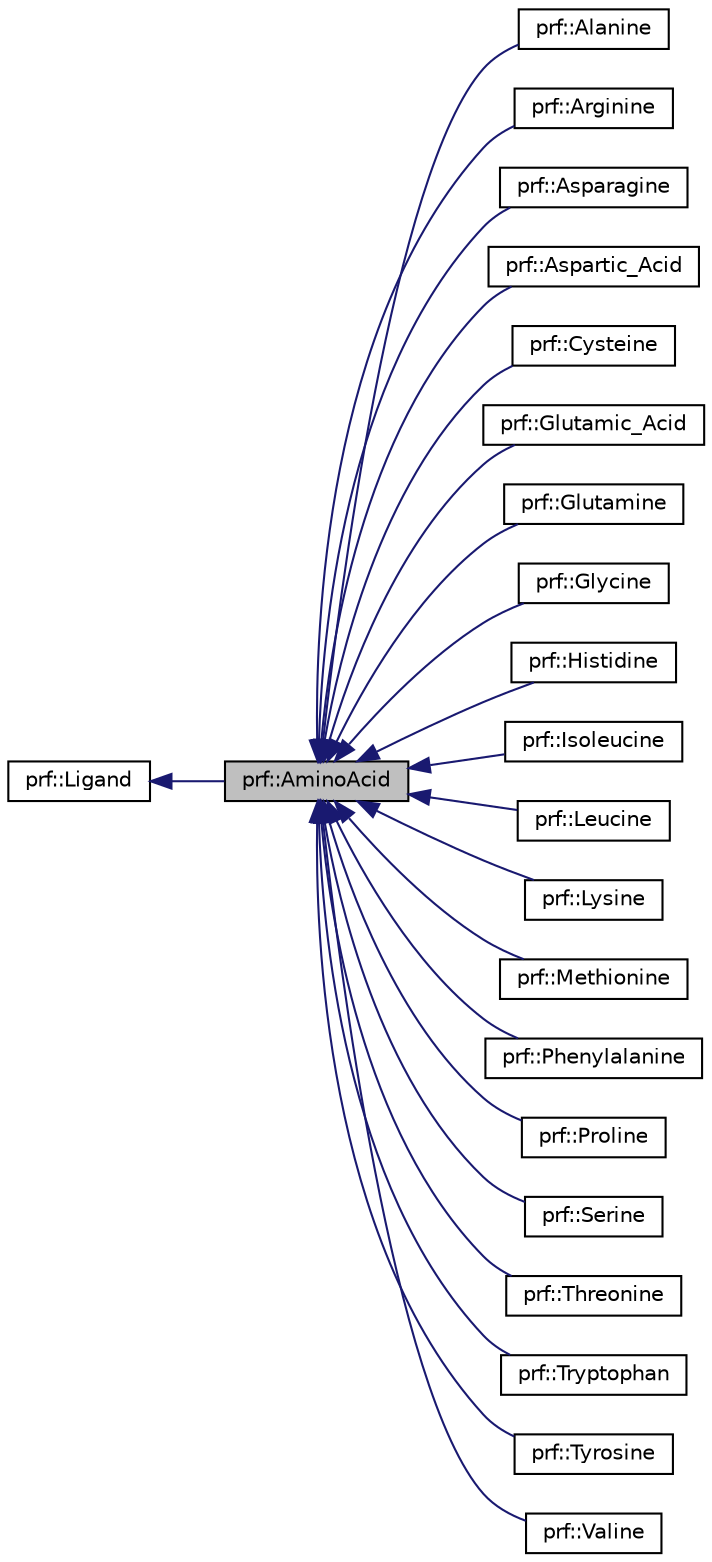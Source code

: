 digraph "prf::AminoAcid"
{
  bgcolor="transparent";
  edge [fontname="Helvetica",fontsize="10",labelfontname="Helvetica",labelfontsize="10"];
  node [fontname="Helvetica",fontsize="10",shape=record];
  rankdir="LR";
  Node1 [label="prf::AminoAcid",height=0.2,width=0.4,color="black", fillcolor="grey75", style="filled" fontcolor="black"];
  Node2 -> Node1 [dir="back",color="midnightblue",fontsize="10",style="solid",fontname="Helvetica"];
  Node2 [label="prf::Ligand",height=0.2,width=0.4,color="black",URL="$classprf_1_1Ligand.html",tooltip="An abstract class providing a base for amino acids and capping groups."];
  Node1 -> Node3 [dir="back",color="midnightblue",fontsize="10",style="solid",fontname="Helvetica"];
  Node3 [label="prf::Alanine",height=0.2,width=0.4,color="black",URL="$classprf_1_1Alanine.html",tooltip="Alanine."];
  Node1 -> Node4 [dir="back",color="midnightblue",fontsize="10",style="solid",fontname="Helvetica"];
  Node4 [label="prf::Arginine",height=0.2,width=0.4,color="black",URL="$classprf_1_1Arginine.html",tooltip="Arginine."];
  Node1 -> Node5 [dir="back",color="midnightblue",fontsize="10",style="solid",fontname="Helvetica"];
  Node5 [label="prf::Asparagine",height=0.2,width=0.4,color="black",URL="$classprf_1_1Asparagine.html",tooltip="asparagine"];
  Node1 -> Node6 [dir="back",color="midnightblue",fontsize="10",style="solid",fontname="Helvetica"];
  Node6 [label="prf::Aspartic_Acid",height=0.2,width=0.4,color="black",URL="$classprf_1_1Aspartic__Acid.html",tooltip="Aspartic acid."];
  Node1 -> Node7 [dir="back",color="midnightblue",fontsize="10",style="solid",fontname="Helvetica"];
  Node7 [label="prf::Cysteine",height=0.2,width=0.4,color="black",URL="$classprf_1_1Cysteine.html",tooltip="Cystine."];
  Node1 -> Node8 [dir="back",color="midnightblue",fontsize="10",style="solid",fontname="Helvetica"];
  Node8 [label="prf::Glutamic_Acid",height=0.2,width=0.4,color="black",URL="$classprf_1_1Glutamic__Acid.html",tooltip="Glutamic acid."];
  Node1 -> Node9 [dir="back",color="midnightblue",fontsize="10",style="solid",fontname="Helvetica"];
  Node9 [label="prf::Glutamine",height=0.2,width=0.4,color="black",URL="$classprf_1_1Glutamine.html",tooltip="Glutamine."];
  Node1 -> Node10 [dir="back",color="midnightblue",fontsize="10",style="solid",fontname="Helvetica"];
  Node10 [label="prf::Glycine",height=0.2,width=0.4,color="black",URL="$classprf_1_1Glycine.html",tooltip="Glycine."];
  Node1 -> Node11 [dir="back",color="midnightblue",fontsize="10",style="solid",fontname="Helvetica"];
  Node11 [label="prf::Histidine",height=0.2,width=0.4,color="black",URL="$classprf_1_1Histidine.html",tooltip="Histidine."];
  Node1 -> Node12 [dir="back",color="midnightblue",fontsize="10",style="solid",fontname="Helvetica"];
  Node12 [label="prf::Isoleucine",height=0.2,width=0.4,color="black",URL="$classprf_1_1Isoleucine.html",tooltip="Iso-leucine."];
  Node1 -> Node13 [dir="back",color="midnightblue",fontsize="10",style="solid",fontname="Helvetica"];
  Node13 [label="prf::Leucine",height=0.2,width=0.4,color="black",URL="$classprf_1_1Leucine.html",tooltip="Leucine."];
  Node1 -> Node14 [dir="back",color="midnightblue",fontsize="10",style="solid",fontname="Helvetica"];
  Node14 [label="prf::Lysine",height=0.2,width=0.4,color="black",URL="$classprf_1_1Lysine.html",tooltip="Lysine."];
  Node1 -> Node15 [dir="back",color="midnightblue",fontsize="10",style="solid",fontname="Helvetica"];
  Node15 [label="prf::Methionine",height=0.2,width=0.4,color="black",URL="$classprf_1_1Methionine.html",tooltip="Methionine."];
  Node1 -> Node16 [dir="back",color="midnightblue",fontsize="10",style="solid",fontname="Helvetica"];
  Node16 [label="prf::Phenylalanine",height=0.2,width=0.4,color="black",URL="$classprf_1_1Phenylalanine.html",tooltip="Phenyl-alanine."];
  Node1 -> Node17 [dir="back",color="midnightblue",fontsize="10",style="solid",fontname="Helvetica"];
  Node17 [label="prf::Proline",height=0.2,width=0.4,color="black",URL="$classprf_1_1Proline.html",tooltip="Proline."];
  Node1 -> Node18 [dir="back",color="midnightblue",fontsize="10",style="solid",fontname="Helvetica"];
  Node18 [label="prf::Serine",height=0.2,width=0.4,color="black",URL="$classprf_1_1Serine.html",tooltip="Serine."];
  Node1 -> Node19 [dir="back",color="midnightblue",fontsize="10",style="solid",fontname="Helvetica"];
  Node19 [label="prf::Threonine",height=0.2,width=0.4,color="black",URL="$classprf_1_1Threonine.html",tooltip="Threonine."];
  Node1 -> Node20 [dir="back",color="midnightblue",fontsize="10",style="solid",fontname="Helvetica"];
  Node20 [label="prf::Tryptophan",height=0.2,width=0.4,color="black",URL="$classprf_1_1Tryptophan.html",tooltip="Tryptophan."];
  Node1 -> Node21 [dir="back",color="midnightblue",fontsize="10",style="solid",fontname="Helvetica"];
  Node21 [label="prf::Tyrosine",height=0.2,width=0.4,color="black",URL="$classprf_1_1Tyrosine.html",tooltip="Tyrosine."];
  Node1 -> Node22 [dir="back",color="midnightblue",fontsize="10",style="solid",fontname="Helvetica"];
  Node22 [label="prf::Valine",height=0.2,width=0.4,color="black",URL="$classprf_1_1Valine.html",tooltip="Valine."];
}
